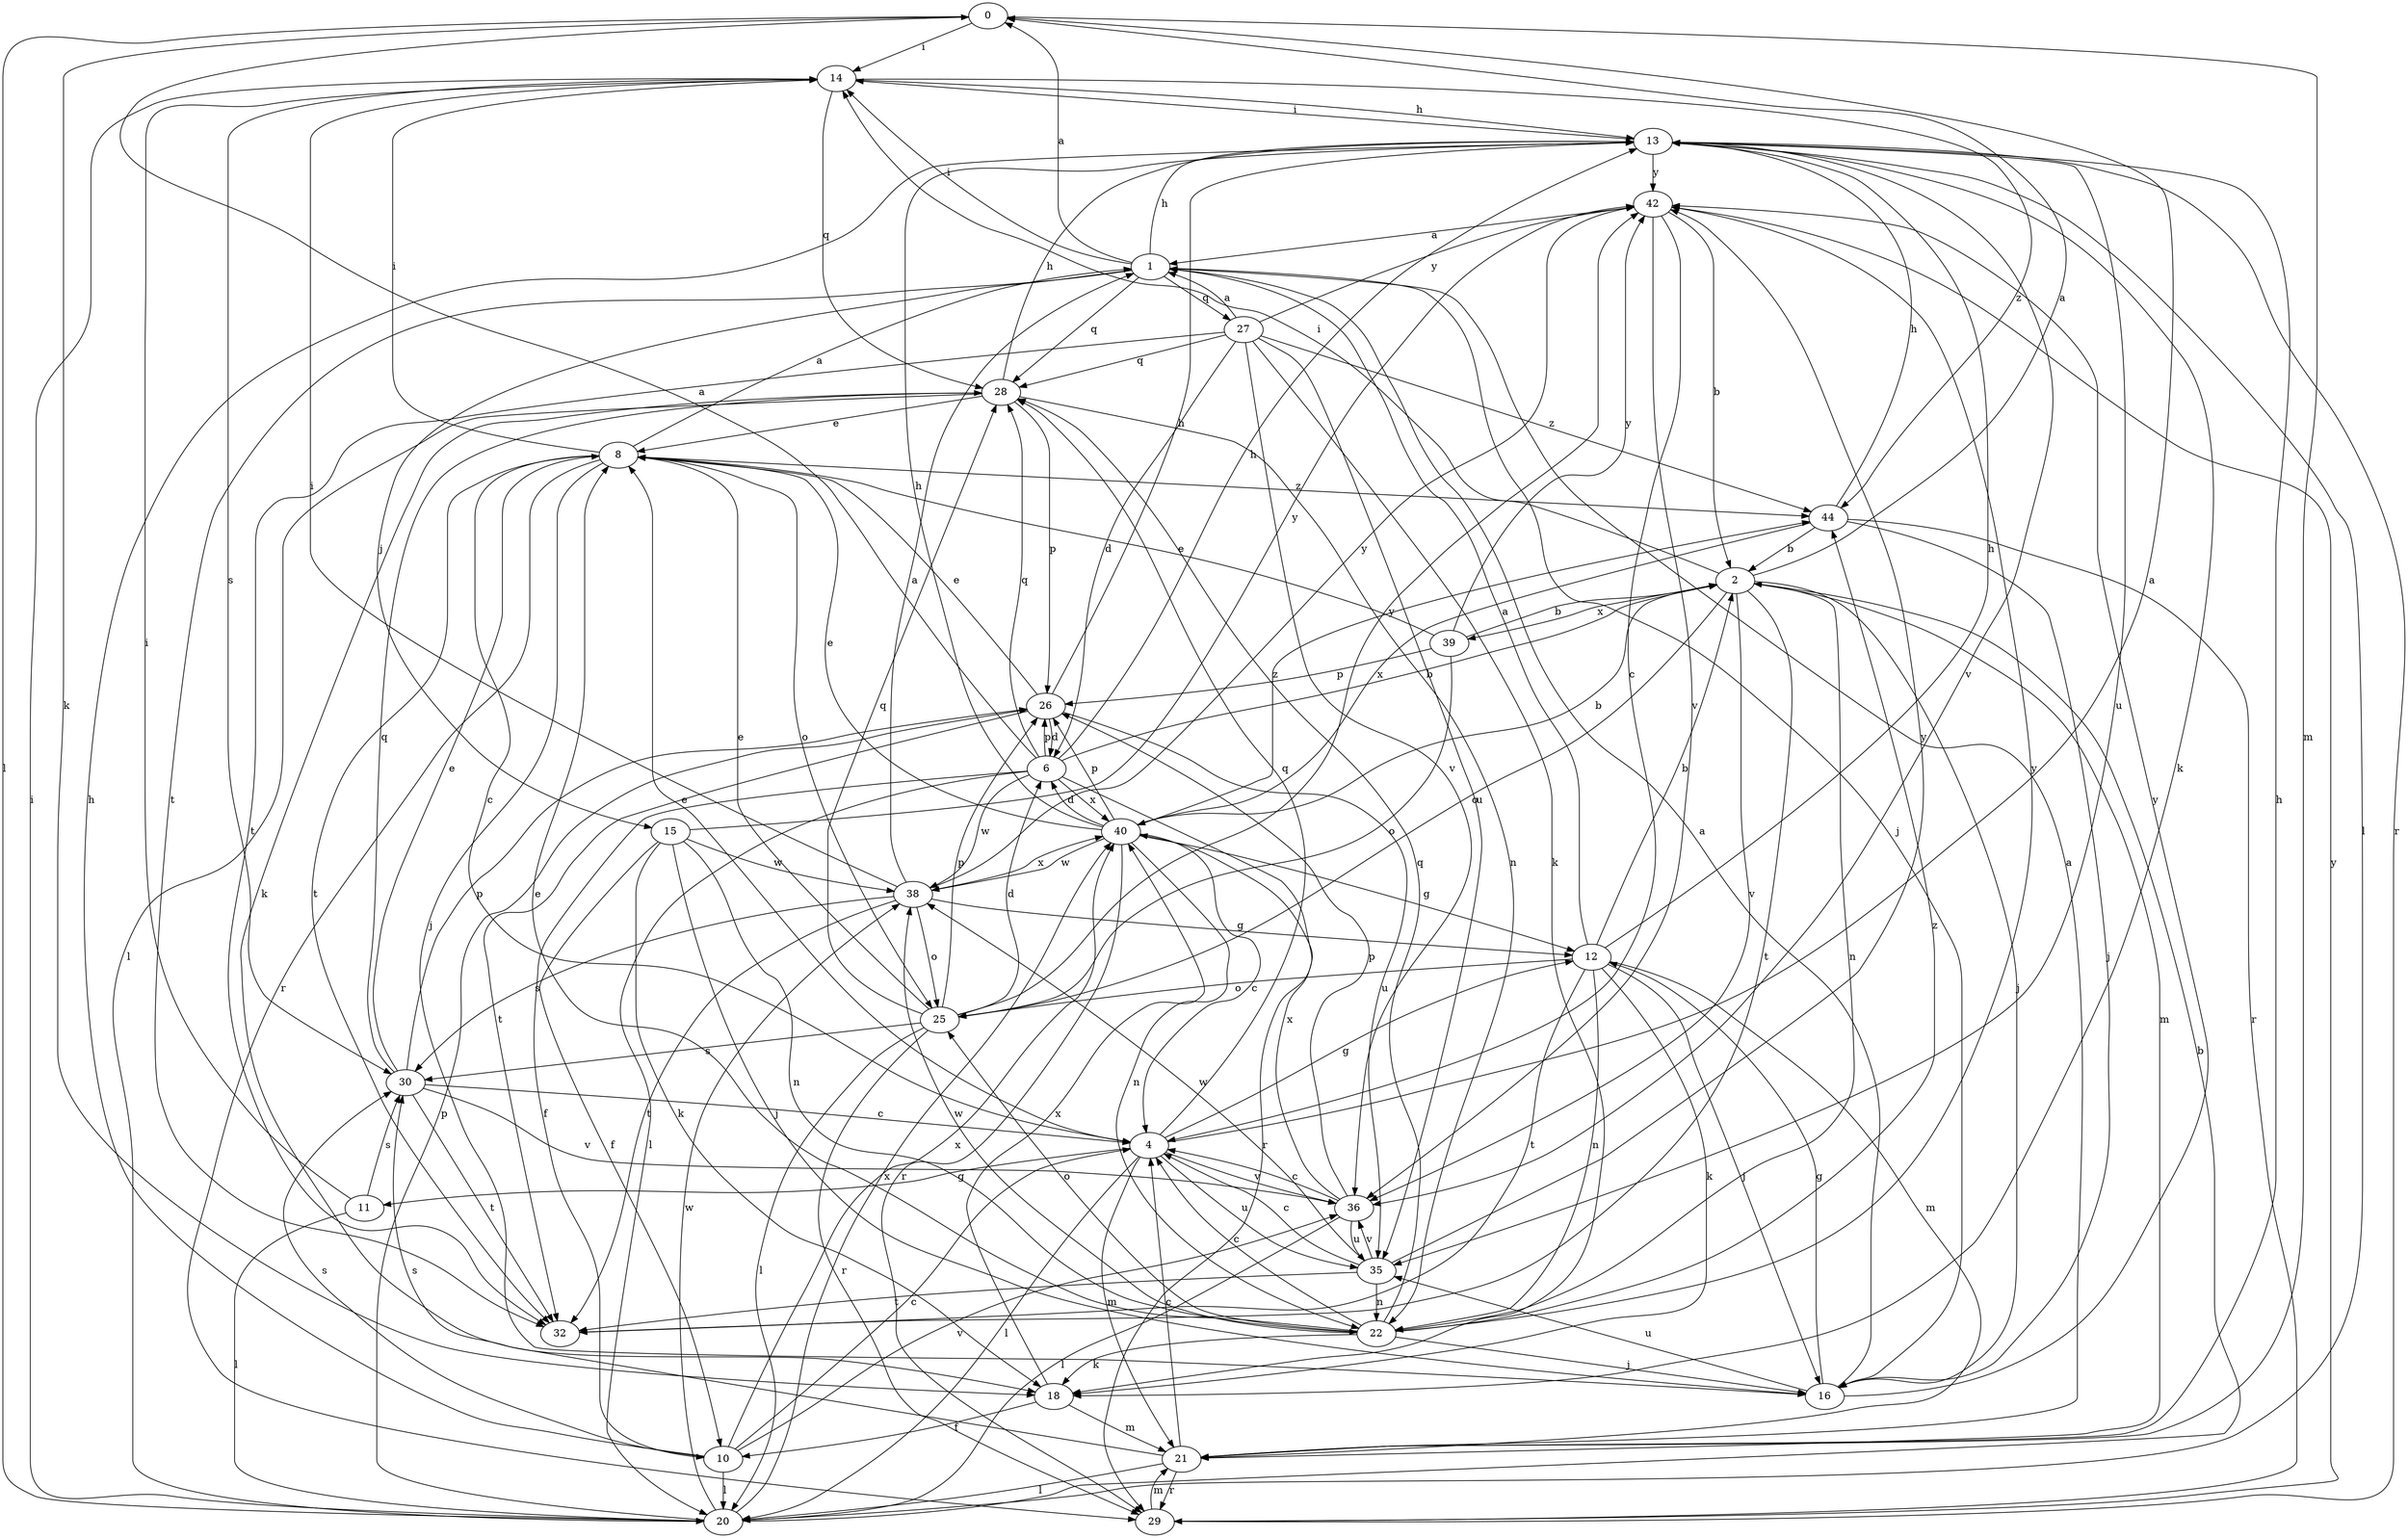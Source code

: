 strict digraph  {
0;
1;
2;
4;
6;
8;
10;
11;
12;
13;
14;
15;
16;
18;
20;
21;
22;
25;
26;
27;
28;
29;
30;
32;
35;
36;
38;
39;
40;
42;
44;
0 -> 14  [label=i];
0 -> 18  [label=k];
0 -> 20  [label=l];
0 -> 21  [label=m];
1 -> 0  [label=a];
1 -> 13  [label=h];
1 -> 14  [label=i];
1 -> 15  [label=j];
1 -> 16  [label=j];
1 -> 27  [label=q];
1 -> 28  [label=q];
1 -> 32  [label=t];
2 -> 0  [label=a];
2 -> 14  [label=i];
2 -> 16  [label=j];
2 -> 21  [label=m];
2 -> 22  [label=n];
2 -> 25  [label=o];
2 -> 32  [label=t];
2 -> 36  [label=v];
2 -> 39  [label=x];
4 -> 0  [label=a];
4 -> 8  [label=e];
4 -> 11  [label=g];
4 -> 12  [label=g];
4 -> 20  [label=l];
4 -> 21  [label=m];
4 -> 28  [label=q];
4 -> 35  [label=u];
4 -> 36  [label=v];
6 -> 0  [label=a];
6 -> 2  [label=b];
6 -> 10  [label=f];
6 -> 13  [label=h];
6 -> 20  [label=l];
6 -> 26  [label=p];
6 -> 28  [label=q];
6 -> 29  [label=r];
6 -> 38  [label=w];
6 -> 40  [label=x];
8 -> 1  [label=a];
8 -> 4  [label=c];
8 -> 14  [label=i];
8 -> 16  [label=j];
8 -> 25  [label=o];
8 -> 29  [label=r];
8 -> 32  [label=t];
8 -> 44  [label=z];
10 -> 4  [label=c];
10 -> 13  [label=h];
10 -> 20  [label=l];
10 -> 30  [label=s];
10 -> 36  [label=v];
10 -> 40  [label=x];
11 -> 14  [label=i];
11 -> 20  [label=l];
11 -> 30  [label=s];
12 -> 1  [label=a];
12 -> 2  [label=b];
12 -> 13  [label=h];
12 -> 16  [label=j];
12 -> 18  [label=k];
12 -> 21  [label=m];
12 -> 22  [label=n];
12 -> 25  [label=o];
12 -> 32  [label=t];
13 -> 14  [label=i];
13 -> 18  [label=k];
13 -> 20  [label=l];
13 -> 29  [label=r];
13 -> 35  [label=u];
13 -> 36  [label=v];
13 -> 42  [label=y];
14 -> 13  [label=h];
14 -> 28  [label=q];
14 -> 30  [label=s];
14 -> 44  [label=z];
15 -> 10  [label=f];
15 -> 16  [label=j];
15 -> 18  [label=k];
15 -> 22  [label=n];
15 -> 38  [label=w];
15 -> 42  [label=y];
16 -> 1  [label=a];
16 -> 12  [label=g];
16 -> 35  [label=u];
16 -> 42  [label=y];
18 -> 10  [label=f];
18 -> 21  [label=m];
18 -> 40  [label=x];
20 -> 2  [label=b];
20 -> 14  [label=i];
20 -> 26  [label=p];
20 -> 38  [label=w];
20 -> 40  [label=x];
21 -> 1  [label=a];
21 -> 4  [label=c];
21 -> 13  [label=h];
21 -> 20  [label=l];
21 -> 29  [label=r];
21 -> 30  [label=s];
22 -> 4  [label=c];
22 -> 8  [label=e];
22 -> 16  [label=j];
22 -> 18  [label=k];
22 -> 25  [label=o];
22 -> 28  [label=q];
22 -> 38  [label=w];
22 -> 42  [label=y];
22 -> 44  [label=z];
25 -> 6  [label=d];
25 -> 8  [label=e];
25 -> 20  [label=l];
25 -> 26  [label=p];
25 -> 28  [label=q];
25 -> 29  [label=r];
25 -> 30  [label=s];
25 -> 42  [label=y];
26 -> 6  [label=d];
26 -> 8  [label=e];
26 -> 13  [label=h];
26 -> 32  [label=t];
26 -> 35  [label=u];
27 -> 1  [label=a];
27 -> 6  [label=d];
27 -> 18  [label=k];
27 -> 28  [label=q];
27 -> 32  [label=t];
27 -> 35  [label=u];
27 -> 36  [label=v];
27 -> 42  [label=y];
27 -> 44  [label=z];
28 -> 8  [label=e];
28 -> 13  [label=h];
28 -> 18  [label=k];
28 -> 20  [label=l];
28 -> 22  [label=n];
28 -> 26  [label=p];
29 -> 21  [label=m];
29 -> 42  [label=y];
30 -> 4  [label=c];
30 -> 8  [label=e];
30 -> 26  [label=p];
30 -> 28  [label=q];
30 -> 32  [label=t];
30 -> 36  [label=v];
35 -> 4  [label=c];
35 -> 22  [label=n];
35 -> 32  [label=t];
35 -> 36  [label=v];
35 -> 38  [label=w];
35 -> 42  [label=y];
36 -> 4  [label=c];
36 -> 20  [label=l];
36 -> 26  [label=p];
36 -> 35  [label=u];
36 -> 40  [label=x];
38 -> 1  [label=a];
38 -> 12  [label=g];
38 -> 14  [label=i];
38 -> 25  [label=o];
38 -> 30  [label=s];
38 -> 32  [label=t];
38 -> 40  [label=x];
38 -> 42  [label=y];
39 -> 2  [label=b];
39 -> 8  [label=e];
39 -> 25  [label=o];
39 -> 26  [label=p];
39 -> 42  [label=y];
40 -> 2  [label=b];
40 -> 4  [label=c];
40 -> 6  [label=d];
40 -> 8  [label=e];
40 -> 12  [label=g];
40 -> 13  [label=h];
40 -> 22  [label=n];
40 -> 26  [label=p];
40 -> 29  [label=r];
40 -> 38  [label=w];
40 -> 44  [label=z];
42 -> 1  [label=a];
42 -> 2  [label=b];
42 -> 4  [label=c];
42 -> 36  [label=v];
44 -> 2  [label=b];
44 -> 13  [label=h];
44 -> 16  [label=j];
44 -> 29  [label=r];
44 -> 40  [label=x];
}

